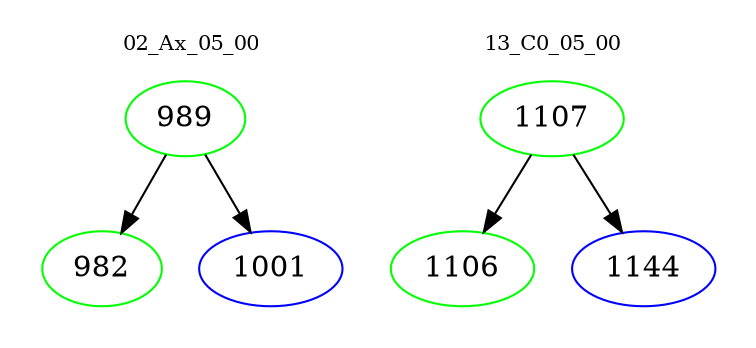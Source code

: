 digraph{
subgraph cluster_0 {
color = white
label = "02_Ax_05_00";
fontsize=10;
T0_989 [label="989", color="green"]
T0_989 -> T0_982 [color="black"]
T0_982 [label="982", color="green"]
T0_989 -> T0_1001 [color="black"]
T0_1001 [label="1001", color="blue"]
}
subgraph cluster_1 {
color = white
label = "13_C0_05_00";
fontsize=10;
T1_1107 [label="1107", color="green"]
T1_1107 -> T1_1106 [color="black"]
T1_1106 [label="1106", color="green"]
T1_1107 -> T1_1144 [color="black"]
T1_1144 [label="1144", color="blue"]
}
}
